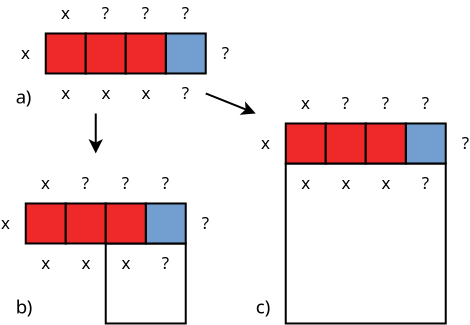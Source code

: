 <?xml version="1.0" encoding="UTF-8"?>
<dia:diagram xmlns:dia="http://www.lysator.liu.se/~alla/dia/">
  <dia:layer name="Background" visible="true" active="true">
    <dia:object type="Standard - Text" version="1" id="O0">
      <dia:attribute name="obj_pos">
        <dia:point val="25,-1"/>
      </dia:attribute>
      <dia:attribute name="obj_bb">
        <dia:rectangle val="25,-1.875;25.828,-0.745"/>
      </dia:attribute>
      <dia:attribute name="text">
        <dia:composite type="text">
          <dia:attribute name="string">
            <dia:string>#a)#</dia:string>
          </dia:attribute>
          <dia:attribute name="font">
            <dia:font family="CM Roman" style="0" name="Courier"/>
          </dia:attribute>
          <dia:attribute name="height">
            <dia:real val="1.164"/>
          </dia:attribute>
          <dia:attribute name="pos">
            <dia:point val="25,-1"/>
          </dia:attribute>
          <dia:attribute name="color">
            <dia:color val="#000000"/>
          </dia:attribute>
          <dia:attribute name="alignment">
            <dia:enum val="0"/>
          </dia:attribute>
        </dia:composite>
      </dia:attribute>
      <dia:attribute name="valign">
        <dia:enum val="3"/>
      </dia:attribute>
    </dia:object>
    <dia:object type="Standard - Text" version="1" id="O1">
      <dia:attribute name="obj_pos">
        <dia:point val="37,9.5"/>
      </dia:attribute>
      <dia:attribute name="obj_bb">
        <dia:rectangle val="37,8.625;37.775,9.755"/>
      </dia:attribute>
      <dia:attribute name="text">
        <dia:composite type="text">
          <dia:attribute name="string">
            <dia:string>#c)#</dia:string>
          </dia:attribute>
          <dia:attribute name="font">
            <dia:font family="CM Roman" style="0" name="Courier"/>
          </dia:attribute>
          <dia:attribute name="height">
            <dia:real val="1.164"/>
          </dia:attribute>
          <dia:attribute name="pos">
            <dia:point val="37,9.5"/>
          </dia:attribute>
          <dia:attribute name="color">
            <dia:color val="#000000"/>
          </dia:attribute>
          <dia:attribute name="alignment">
            <dia:enum val="0"/>
          </dia:attribute>
        </dia:composite>
      </dia:attribute>
      <dia:attribute name="valign">
        <dia:enum val="3"/>
      </dia:attribute>
    </dia:object>
    <dia:object type="Standard - Text" version="1" id="O2">
      <dia:attribute name="obj_pos">
        <dia:point val="25,9.5"/>
      </dia:attribute>
      <dia:attribute name="obj_bb">
        <dia:rectangle val="25,8.625;25.88,9.755"/>
      </dia:attribute>
      <dia:attribute name="text">
        <dia:composite type="text">
          <dia:attribute name="string">
            <dia:string>#b)#</dia:string>
          </dia:attribute>
          <dia:attribute name="font">
            <dia:font family="CM Roman" style="0" name="Courier"/>
          </dia:attribute>
          <dia:attribute name="height">
            <dia:real val="1.164"/>
          </dia:attribute>
          <dia:attribute name="pos">
            <dia:point val="25,9.5"/>
          </dia:attribute>
          <dia:attribute name="color">
            <dia:color val="#000000"/>
          </dia:attribute>
          <dia:attribute name="alignment">
            <dia:enum val="0"/>
          </dia:attribute>
        </dia:composite>
      </dia:attribute>
      <dia:attribute name="valign">
        <dia:enum val="3"/>
      </dia:attribute>
    </dia:object>
    <dia:object type="Standard - Line" version="0" id="O3">
      <dia:attribute name="obj_pos">
        <dia:point val="29,-0.5"/>
      </dia:attribute>
      <dia:attribute name="obj_bb">
        <dia:rectangle val="28.638,-0.55;29.362,1.612"/>
      </dia:attribute>
      <dia:attribute name="conn_endpoints">
        <dia:point val="29,-0.5"/>
        <dia:point val="29,1.5"/>
      </dia:attribute>
      <dia:attribute name="numcp">
        <dia:int val="1"/>
      </dia:attribute>
      <dia:attribute name="end_arrow">
        <dia:enum val="22"/>
      </dia:attribute>
      <dia:attribute name="end_arrow_length">
        <dia:real val="0.5"/>
      </dia:attribute>
      <dia:attribute name="end_arrow_width">
        <dia:real val="0.5"/>
      </dia:attribute>
    </dia:object>
    <dia:object type="Standard - Line" version="0" id="O4">
      <dia:attribute name="obj_pos">
        <dia:point val="34.5,-1.5"/>
      </dia:attribute>
      <dia:attribute name="obj_bb">
        <dia:rectangle val="34.435,-1.565;37.104,-0.383"/>
      </dia:attribute>
      <dia:attribute name="conn_endpoints">
        <dia:point val="34.5,-1.5"/>
        <dia:point val="37,-0.5"/>
      </dia:attribute>
      <dia:attribute name="numcp">
        <dia:int val="1"/>
      </dia:attribute>
      <dia:attribute name="end_arrow">
        <dia:enum val="22"/>
      </dia:attribute>
      <dia:attribute name="end_arrow_length">
        <dia:real val="0.5"/>
      </dia:attribute>
      <dia:attribute name="end_arrow_width">
        <dia:real val="0.5"/>
      </dia:attribute>
    </dia:object>
    <dia:object type="Standard - Box" version="0" id="O5">
      <dia:attribute name="obj_pos">
        <dia:point val="26.5,-4.5"/>
      </dia:attribute>
      <dia:attribute name="obj_bb">
        <dia:rectangle val="26.45,-4.55;28.55,-2.45"/>
      </dia:attribute>
      <dia:attribute name="elem_corner">
        <dia:point val="26.5,-4.5"/>
      </dia:attribute>
      <dia:attribute name="elem_width">
        <dia:real val="2"/>
      </dia:attribute>
      <dia:attribute name="elem_height">
        <dia:real val="2"/>
      </dia:attribute>
      <dia:attribute name="border_width">
        <dia:real val="0.1"/>
      </dia:attribute>
      <dia:attribute name="inner_color">
        <dia:color val="#ef2929"/>
      </dia:attribute>
      <dia:attribute name="show_background">
        <dia:boolean val="true"/>
      </dia:attribute>
    </dia:object>
    <dia:object type="Standard - Text" version="1" id="O6">
      <dia:attribute name="obj_pos">
        <dia:point val="27.263,-5.219"/>
      </dia:attribute>
      <dia:attribute name="obj_bb">
        <dia:rectangle val="27.263,-6.014;27.711,-4.986"/>
      </dia:attribute>
      <dia:attribute name="text">
        <dia:composite type="text">
          <dia:attribute name="string">
            <dia:string>#x#</dia:string>
          </dia:attribute>
          <dia:attribute name="font">
            <dia:font family="CM Roman" style="0" name="Courier"/>
          </dia:attribute>
          <dia:attribute name="height">
            <dia:real val="1.058"/>
          </dia:attribute>
          <dia:attribute name="pos">
            <dia:point val="27.263,-5.219"/>
          </dia:attribute>
          <dia:attribute name="color">
            <dia:color val="#000000"/>
          </dia:attribute>
          <dia:attribute name="alignment">
            <dia:enum val="0"/>
          </dia:attribute>
        </dia:composite>
      </dia:attribute>
      <dia:attribute name="valign">
        <dia:enum val="3"/>
      </dia:attribute>
    </dia:object>
    <dia:object type="Standard - Text" version="1" id="O7">
      <dia:attribute name="obj_pos">
        <dia:point val="25.263,-3.219"/>
      </dia:attribute>
      <dia:attribute name="obj_bb">
        <dia:rectangle val="25.263,-4.014;25.711,-2.986"/>
      </dia:attribute>
      <dia:attribute name="text">
        <dia:composite type="text">
          <dia:attribute name="string">
            <dia:string>#x#</dia:string>
          </dia:attribute>
          <dia:attribute name="font">
            <dia:font family="CM Roman" style="0" name="Courier"/>
          </dia:attribute>
          <dia:attribute name="height">
            <dia:real val="1.058"/>
          </dia:attribute>
          <dia:attribute name="pos">
            <dia:point val="25.263,-3.219"/>
          </dia:attribute>
          <dia:attribute name="color">
            <dia:color val="#000000"/>
          </dia:attribute>
          <dia:attribute name="alignment">
            <dia:enum val="0"/>
          </dia:attribute>
        </dia:composite>
      </dia:attribute>
      <dia:attribute name="valign">
        <dia:enum val="3"/>
      </dia:attribute>
    </dia:object>
    <dia:object type="Standard - Text" version="1" id="O8">
      <dia:attribute name="obj_pos">
        <dia:point val="29.3,-5.219"/>
      </dia:attribute>
      <dia:attribute name="obj_bb">
        <dia:rectangle val="29.3,-6.014;29.7,-4.986"/>
      </dia:attribute>
      <dia:attribute name="text">
        <dia:composite type="text">
          <dia:attribute name="string">
            <dia:string>#?#</dia:string>
          </dia:attribute>
          <dia:attribute name="font">
            <dia:font family="CM Roman" style="0" name="Courier"/>
          </dia:attribute>
          <dia:attribute name="height">
            <dia:real val="1.058"/>
          </dia:attribute>
          <dia:attribute name="pos">
            <dia:point val="29.3,-5.219"/>
          </dia:attribute>
          <dia:attribute name="color">
            <dia:color val="#000000"/>
          </dia:attribute>
          <dia:attribute name="alignment">
            <dia:enum val="0"/>
          </dia:attribute>
        </dia:composite>
      </dia:attribute>
      <dia:attribute name="valign">
        <dia:enum val="3"/>
      </dia:attribute>
    </dia:object>
    <dia:object type="Standard - Text" version="1" id="O9">
      <dia:attribute name="obj_pos">
        <dia:point val="27.276,-1.219"/>
      </dia:attribute>
      <dia:attribute name="obj_bb">
        <dia:rectangle val="27.276,-2.014;27.724,-0.986"/>
      </dia:attribute>
      <dia:attribute name="text">
        <dia:composite type="text">
          <dia:attribute name="string">
            <dia:string>#x#</dia:string>
          </dia:attribute>
          <dia:attribute name="font">
            <dia:font family="CM Roman" style="0" name="Courier"/>
          </dia:attribute>
          <dia:attribute name="height">
            <dia:real val="1.058"/>
          </dia:attribute>
          <dia:attribute name="pos">
            <dia:point val="27.276,-1.219"/>
          </dia:attribute>
          <dia:attribute name="color">
            <dia:color val="#000000"/>
          </dia:attribute>
          <dia:attribute name="alignment">
            <dia:enum val="0"/>
          </dia:attribute>
        </dia:composite>
      </dia:attribute>
      <dia:attribute name="valign">
        <dia:enum val="3"/>
      </dia:attribute>
    </dia:object>
    <dia:object type="Standard - Text" version="1" id="O10">
      <dia:attribute name="obj_pos">
        <dia:point val="31.3,-5.219"/>
      </dia:attribute>
      <dia:attribute name="obj_bb">
        <dia:rectangle val="31.3,-6.014;31.7,-4.986"/>
      </dia:attribute>
      <dia:attribute name="text">
        <dia:composite type="text">
          <dia:attribute name="string">
            <dia:string>#?#</dia:string>
          </dia:attribute>
          <dia:attribute name="font">
            <dia:font family="CM Roman" style="0" name="Courier"/>
          </dia:attribute>
          <dia:attribute name="height">
            <dia:real val="1.058"/>
          </dia:attribute>
          <dia:attribute name="pos">
            <dia:point val="31.3,-5.219"/>
          </dia:attribute>
          <dia:attribute name="color">
            <dia:color val="#000000"/>
          </dia:attribute>
          <dia:attribute name="alignment">
            <dia:enum val="0"/>
          </dia:attribute>
        </dia:composite>
      </dia:attribute>
      <dia:attribute name="valign">
        <dia:enum val="3"/>
      </dia:attribute>
    </dia:object>
    <dia:object type="Standard - Text" version="1" id="O11">
      <dia:attribute name="obj_pos">
        <dia:point val="33.3,-1.219"/>
      </dia:attribute>
      <dia:attribute name="obj_bb">
        <dia:rectangle val="33.3,-2.014;33.7,-0.986"/>
      </dia:attribute>
      <dia:attribute name="text">
        <dia:composite type="text">
          <dia:attribute name="string">
            <dia:string>#?#</dia:string>
          </dia:attribute>
          <dia:attribute name="font">
            <dia:font family="CM Roman" style="0" name="Courier"/>
          </dia:attribute>
          <dia:attribute name="height">
            <dia:real val="1.058"/>
          </dia:attribute>
          <dia:attribute name="pos">
            <dia:point val="33.3,-1.219"/>
          </dia:attribute>
          <dia:attribute name="color">
            <dia:color val="#000000"/>
          </dia:attribute>
          <dia:attribute name="alignment">
            <dia:enum val="0"/>
          </dia:attribute>
        </dia:composite>
      </dia:attribute>
      <dia:attribute name="valign">
        <dia:enum val="3"/>
      </dia:attribute>
    </dia:object>
    <dia:object type="Standard - Box" version="0" id="O12">
      <dia:attribute name="obj_pos">
        <dia:point val="32.5,-4.5"/>
      </dia:attribute>
      <dia:attribute name="obj_bb">
        <dia:rectangle val="32.45,-4.55;34.55,-2.45"/>
      </dia:attribute>
      <dia:attribute name="elem_corner">
        <dia:point val="32.5,-4.5"/>
      </dia:attribute>
      <dia:attribute name="elem_width">
        <dia:real val="2"/>
      </dia:attribute>
      <dia:attribute name="elem_height">
        <dia:real val="2"/>
      </dia:attribute>
      <dia:attribute name="border_width">
        <dia:real val="0.1"/>
      </dia:attribute>
      <dia:attribute name="inner_color">
        <dia:color val="#729fcf"/>
      </dia:attribute>
      <dia:attribute name="show_background">
        <dia:boolean val="true"/>
      </dia:attribute>
    </dia:object>
    <dia:object type="Standard - Text" version="1" id="O13">
      <dia:attribute name="obj_pos">
        <dia:point val="33.3,-5.219"/>
      </dia:attribute>
      <dia:attribute name="obj_bb">
        <dia:rectangle val="33.3,-6.014;33.7,-4.986"/>
      </dia:attribute>
      <dia:attribute name="text">
        <dia:composite type="text">
          <dia:attribute name="string">
            <dia:string>#?#</dia:string>
          </dia:attribute>
          <dia:attribute name="font">
            <dia:font family="CM Roman" style="0" name="Courier"/>
          </dia:attribute>
          <dia:attribute name="height">
            <dia:real val="1.058"/>
          </dia:attribute>
          <dia:attribute name="pos">
            <dia:point val="33.3,-5.219"/>
          </dia:attribute>
          <dia:attribute name="color">
            <dia:color val="#000000"/>
          </dia:attribute>
          <dia:attribute name="alignment">
            <dia:enum val="0"/>
          </dia:attribute>
        </dia:composite>
      </dia:attribute>
      <dia:attribute name="valign">
        <dia:enum val="3"/>
      </dia:attribute>
    </dia:object>
    <dia:object type="Standard - Text" version="1" id="O14">
      <dia:attribute name="obj_pos">
        <dia:point val="35.3,-3.219"/>
      </dia:attribute>
      <dia:attribute name="obj_bb">
        <dia:rectangle val="35.3,-4.014;35.7,-2.986"/>
      </dia:attribute>
      <dia:attribute name="text">
        <dia:composite type="text">
          <dia:attribute name="string">
            <dia:string>#?#</dia:string>
          </dia:attribute>
          <dia:attribute name="font">
            <dia:font family="CM Roman" style="0" name="Courier"/>
          </dia:attribute>
          <dia:attribute name="height">
            <dia:real val="1.058"/>
          </dia:attribute>
          <dia:attribute name="pos">
            <dia:point val="35.3,-3.219"/>
          </dia:attribute>
          <dia:attribute name="color">
            <dia:color val="#000000"/>
          </dia:attribute>
          <dia:attribute name="alignment">
            <dia:enum val="0"/>
          </dia:attribute>
        </dia:composite>
      </dia:attribute>
      <dia:attribute name="valign">
        <dia:enum val="3"/>
      </dia:attribute>
    </dia:object>
    <dia:object type="Standard - Box" version="0" id="O15">
      <dia:attribute name="obj_pos">
        <dia:point val="28.5,-4.5"/>
      </dia:attribute>
      <dia:attribute name="obj_bb">
        <dia:rectangle val="28.45,-4.55;30.55,-2.45"/>
      </dia:attribute>
      <dia:attribute name="elem_corner">
        <dia:point val="28.5,-4.5"/>
      </dia:attribute>
      <dia:attribute name="elem_width">
        <dia:real val="2"/>
      </dia:attribute>
      <dia:attribute name="elem_height">
        <dia:real val="2"/>
      </dia:attribute>
      <dia:attribute name="border_width">
        <dia:real val="0.1"/>
      </dia:attribute>
      <dia:attribute name="inner_color">
        <dia:color val="#ef2929"/>
      </dia:attribute>
      <dia:attribute name="show_background">
        <dia:boolean val="true"/>
      </dia:attribute>
    </dia:object>
    <dia:object type="Standard - Box" version="0" id="O16">
      <dia:attribute name="obj_pos">
        <dia:point val="30.5,-4.5"/>
      </dia:attribute>
      <dia:attribute name="obj_bb">
        <dia:rectangle val="30.45,-4.55;32.55,-2.45"/>
      </dia:attribute>
      <dia:attribute name="elem_corner">
        <dia:point val="30.5,-4.5"/>
      </dia:attribute>
      <dia:attribute name="elem_width">
        <dia:real val="2"/>
      </dia:attribute>
      <dia:attribute name="elem_height">
        <dia:real val="2"/>
      </dia:attribute>
      <dia:attribute name="border_width">
        <dia:real val="0.1"/>
      </dia:attribute>
      <dia:attribute name="inner_color">
        <dia:color val="#ef2929"/>
      </dia:attribute>
      <dia:attribute name="show_background">
        <dia:boolean val="true"/>
      </dia:attribute>
    </dia:object>
    <dia:object type="Standard - Text" version="1" id="O17">
      <dia:attribute name="obj_pos">
        <dia:point val="29.289,-1.219"/>
      </dia:attribute>
      <dia:attribute name="obj_bb">
        <dia:rectangle val="29.289,-2.014;29.737,-0.986"/>
      </dia:attribute>
      <dia:attribute name="text">
        <dia:composite type="text">
          <dia:attribute name="string">
            <dia:string>#x#</dia:string>
          </dia:attribute>
          <dia:attribute name="font">
            <dia:font family="CM Roman" style="0" name="Courier"/>
          </dia:attribute>
          <dia:attribute name="height">
            <dia:real val="1.058"/>
          </dia:attribute>
          <dia:attribute name="pos">
            <dia:point val="29.289,-1.219"/>
          </dia:attribute>
          <dia:attribute name="color">
            <dia:color val="#000000"/>
          </dia:attribute>
          <dia:attribute name="alignment">
            <dia:enum val="0"/>
          </dia:attribute>
        </dia:composite>
      </dia:attribute>
      <dia:attribute name="valign">
        <dia:enum val="3"/>
      </dia:attribute>
    </dia:object>
    <dia:object type="Standard - Text" version="1" id="O18">
      <dia:attribute name="obj_pos">
        <dia:point val="31.289,-1.219"/>
      </dia:attribute>
      <dia:attribute name="obj_bb">
        <dia:rectangle val="31.289,-2.014;31.737,-0.986"/>
      </dia:attribute>
      <dia:attribute name="text">
        <dia:composite type="text">
          <dia:attribute name="string">
            <dia:string>#x#</dia:string>
          </dia:attribute>
          <dia:attribute name="font">
            <dia:font family="CM Roman" style="0" name="Courier"/>
          </dia:attribute>
          <dia:attribute name="height">
            <dia:real val="1.058"/>
          </dia:attribute>
          <dia:attribute name="pos">
            <dia:point val="31.289,-1.219"/>
          </dia:attribute>
          <dia:attribute name="color">
            <dia:color val="#000000"/>
          </dia:attribute>
          <dia:attribute name="alignment">
            <dia:enum val="0"/>
          </dia:attribute>
        </dia:composite>
      </dia:attribute>
      <dia:attribute name="valign">
        <dia:enum val="3"/>
      </dia:attribute>
    </dia:object>
    <dia:object type="Standard - Box" version="0" id="O19">
      <dia:attribute name="obj_pos">
        <dia:point val="29.5,6"/>
      </dia:attribute>
      <dia:attribute name="obj_bb">
        <dia:rectangle val="29.45,5.95;33.55,10.05"/>
      </dia:attribute>
      <dia:attribute name="elem_corner">
        <dia:point val="29.5,6"/>
      </dia:attribute>
      <dia:attribute name="elem_width">
        <dia:real val="4"/>
      </dia:attribute>
      <dia:attribute name="elem_height">
        <dia:real val="4"/>
      </dia:attribute>
      <dia:attribute name="border_width">
        <dia:real val="0.1"/>
      </dia:attribute>
      <dia:attribute name="show_background">
        <dia:boolean val="true"/>
      </dia:attribute>
      <dia:attribute name="aspect">
        <dia:enum val="2"/>
      </dia:attribute>
    </dia:object>
    <dia:object type="Standard - Box" version="0" id="O20">
      <dia:attribute name="obj_pos">
        <dia:point val="25.5,4"/>
      </dia:attribute>
      <dia:attribute name="obj_bb">
        <dia:rectangle val="25.45,3.95;27.55,6.05"/>
      </dia:attribute>
      <dia:attribute name="elem_corner">
        <dia:point val="25.5,4"/>
      </dia:attribute>
      <dia:attribute name="elem_width">
        <dia:real val="2"/>
      </dia:attribute>
      <dia:attribute name="elem_height">
        <dia:real val="2"/>
      </dia:attribute>
      <dia:attribute name="border_width">
        <dia:real val="0.1"/>
      </dia:attribute>
      <dia:attribute name="inner_color">
        <dia:color val="#ef2929"/>
      </dia:attribute>
      <dia:attribute name="show_background">
        <dia:boolean val="true"/>
      </dia:attribute>
    </dia:object>
    <dia:object type="Standard - Text" version="1" id="O21">
      <dia:attribute name="obj_pos">
        <dia:point val="26.263,3.281"/>
      </dia:attribute>
      <dia:attribute name="obj_bb">
        <dia:rectangle val="26.263,2.486;26.711,3.514"/>
      </dia:attribute>
      <dia:attribute name="text">
        <dia:composite type="text">
          <dia:attribute name="string">
            <dia:string>#x#</dia:string>
          </dia:attribute>
          <dia:attribute name="font">
            <dia:font family="CM Roman" style="0" name="Courier"/>
          </dia:attribute>
          <dia:attribute name="height">
            <dia:real val="1.058"/>
          </dia:attribute>
          <dia:attribute name="pos">
            <dia:point val="26.263,3.281"/>
          </dia:attribute>
          <dia:attribute name="color">
            <dia:color val="#000000"/>
          </dia:attribute>
          <dia:attribute name="alignment">
            <dia:enum val="0"/>
          </dia:attribute>
        </dia:composite>
      </dia:attribute>
      <dia:attribute name="valign">
        <dia:enum val="3"/>
      </dia:attribute>
    </dia:object>
    <dia:object type="Standard - Text" version="1" id="O22">
      <dia:attribute name="obj_pos">
        <dia:point val="24.263,5.281"/>
      </dia:attribute>
      <dia:attribute name="obj_bb">
        <dia:rectangle val="24.263,4.486;24.711,5.514"/>
      </dia:attribute>
      <dia:attribute name="text">
        <dia:composite type="text">
          <dia:attribute name="string">
            <dia:string>#x#</dia:string>
          </dia:attribute>
          <dia:attribute name="font">
            <dia:font family="CM Roman" style="0" name="Courier"/>
          </dia:attribute>
          <dia:attribute name="height">
            <dia:real val="1.058"/>
          </dia:attribute>
          <dia:attribute name="pos">
            <dia:point val="24.263,5.281"/>
          </dia:attribute>
          <dia:attribute name="color">
            <dia:color val="#000000"/>
          </dia:attribute>
          <dia:attribute name="alignment">
            <dia:enum val="0"/>
          </dia:attribute>
        </dia:composite>
      </dia:attribute>
      <dia:attribute name="valign">
        <dia:enum val="3"/>
      </dia:attribute>
    </dia:object>
    <dia:object type="Standard - Text" version="1" id="O23">
      <dia:attribute name="obj_pos">
        <dia:point val="28.3,3.281"/>
      </dia:attribute>
      <dia:attribute name="obj_bb">
        <dia:rectangle val="28.3,2.486;28.7,3.514"/>
      </dia:attribute>
      <dia:attribute name="text">
        <dia:composite type="text">
          <dia:attribute name="string">
            <dia:string>#?#</dia:string>
          </dia:attribute>
          <dia:attribute name="font">
            <dia:font family="CM Roman" style="0" name="Courier"/>
          </dia:attribute>
          <dia:attribute name="height">
            <dia:real val="1.058"/>
          </dia:attribute>
          <dia:attribute name="pos">
            <dia:point val="28.3,3.281"/>
          </dia:attribute>
          <dia:attribute name="color">
            <dia:color val="#000000"/>
          </dia:attribute>
          <dia:attribute name="alignment">
            <dia:enum val="0"/>
          </dia:attribute>
        </dia:composite>
      </dia:attribute>
      <dia:attribute name="valign">
        <dia:enum val="3"/>
      </dia:attribute>
    </dia:object>
    <dia:object type="Standard - Text" version="1" id="O24">
      <dia:attribute name="obj_pos">
        <dia:point val="26.276,7.281"/>
      </dia:attribute>
      <dia:attribute name="obj_bb">
        <dia:rectangle val="26.276,6.486;26.724,7.514"/>
      </dia:attribute>
      <dia:attribute name="text">
        <dia:composite type="text">
          <dia:attribute name="string">
            <dia:string>#x#</dia:string>
          </dia:attribute>
          <dia:attribute name="font">
            <dia:font family="CM Roman" style="0" name="Courier"/>
          </dia:attribute>
          <dia:attribute name="height">
            <dia:real val="1.058"/>
          </dia:attribute>
          <dia:attribute name="pos">
            <dia:point val="26.276,7.281"/>
          </dia:attribute>
          <dia:attribute name="color">
            <dia:color val="#000000"/>
          </dia:attribute>
          <dia:attribute name="alignment">
            <dia:enum val="0"/>
          </dia:attribute>
        </dia:composite>
      </dia:attribute>
      <dia:attribute name="valign">
        <dia:enum val="3"/>
      </dia:attribute>
    </dia:object>
    <dia:object type="Standard - Text" version="1" id="O25">
      <dia:attribute name="obj_pos">
        <dia:point val="30.3,3.281"/>
      </dia:attribute>
      <dia:attribute name="obj_bb">
        <dia:rectangle val="30.3,2.486;30.7,3.514"/>
      </dia:attribute>
      <dia:attribute name="text">
        <dia:composite type="text">
          <dia:attribute name="string">
            <dia:string>#?#</dia:string>
          </dia:attribute>
          <dia:attribute name="font">
            <dia:font family="CM Roman" style="0" name="Courier"/>
          </dia:attribute>
          <dia:attribute name="height">
            <dia:real val="1.058"/>
          </dia:attribute>
          <dia:attribute name="pos">
            <dia:point val="30.3,3.281"/>
          </dia:attribute>
          <dia:attribute name="color">
            <dia:color val="#000000"/>
          </dia:attribute>
          <dia:attribute name="alignment">
            <dia:enum val="0"/>
          </dia:attribute>
        </dia:composite>
      </dia:attribute>
      <dia:attribute name="valign">
        <dia:enum val="3"/>
      </dia:attribute>
    </dia:object>
    <dia:object type="Standard - Text" version="1" id="O26">
      <dia:attribute name="obj_pos">
        <dia:point val="32.3,7.281"/>
      </dia:attribute>
      <dia:attribute name="obj_bb">
        <dia:rectangle val="32.3,6.486;32.7,7.514"/>
      </dia:attribute>
      <dia:attribute name="text">
        <dia:composite type="text">
          <dia:attribute name="string">
            <dia:string>#?#</dia:string>
          </dia:attribute>
          <dia:attribute name="font">
            <dia:font family="CM Roman" style="0" name="Courier"/>
          </dia:attribute>
          <dia:attribute name="height">
            <dia:real val="1.058"/>
          </dia:attribute>
          <dia:attribute name="pos">
            <dia:point val="32.3,7.281"/>
          </dia:attribute>
          <dia:attribute name="color">
            <dia:color val="#000000"/>
          </dia:attribute>
          <dia:attribute name="alignment">
            <dia:enum val="0"/>
          </dia:attribute>
        </dia:composite>
      </dia:attribute>
      <dia:attribute name="valign">
        <dia:enum val="3"/>
      </dia:attribute>
    </dia:object>
    <dia:object type="Standard - Box" version="0" id="O27">
      <dia:attribute name="obj_pos">
        <dia:point val="31.5,4"/>
      </dia:attribute>
      <dia:attribute name="obj_bb">
        <dia:rectangle val="31.45,3.95;33.55,6.05"/>
      </dia:attribute>
      <dia:attribute name="elem_corner">
        <dia:point val="31.5,4"/>
      </dia:attribute>
      <dia:attribute name="elem_width">
        <dia:real val="2"/>
      </dia:attribute>
      <dia:attribute name="elem_height">
        <dia:real val="2"/>
      </dia:attribute>
      <dia:attribute name="border_width">
        <dia:real val="0.1"/>
      </dia:attribute>
      <dia:attribute name="inner_color">
        <dia:color val="#729fcf"/>
      </dia:attribute>
      <dia:attribute name="show_background">
        <dia:boolean val="true"/>
      </dia:attribute>
    </dia:object>
    <dia:object type="Standard - Text" version="1" id="O28">
      <dia:attribute name="obj_pos">
        <dia:point val="32.3,3.281"/>
      </dia:attribute>
      <dia:attribute name="obj_bb">
        <dia:rectangle val="32.3,2.486;32.7,3.514"/>
      </dia:attribute>
      <dia:attribute name="text">
        <dia:composite type="text">
          <dia:attribute name="string">
            <dia:string>#?#</dia:string>
          </dia:attribute>
          <dia:attribute name="font">
            <dia:font family="CM Roman" style="0" name="Courier"/>
          </dia:attribute>
          <dia:attribute name="height">
            <dia:real val="1.058"/>
          </dia:attribute>
          <dia:attribute name="pos">
            <dia:point val="32.3,3.281"/>
          </dia:attribute>
          <dia:attribute name="color">
            <dia:color val="#000000"/>
          </dia:attribute>
          <dia:attribute name="alignment">
            <dia:enum val="0"/>
          </dia:attribute>
        </dia:composite>
      </dia:attribute>
      <dia:attribute name="valign">
        <dia:enum val="3"/>
      </dia:attribute>
    </dia:object>
    <dia:object type="Standard - Text" version="1" id="O29">
      <dia:attribute name="obj_pos">
        <dia:point val="34.3,5.281"/>
      </dia:attribute>
      <dia:attribute name="obj_bb">
        <dia:rectangle val="34.3,4.486;34.7,5.514"/>
      </dia:attribute>
      <dia:attribute name="text">
        <dia:composite type="text">
          <dia:attribute name="string">
            <dia:string>#?#</dia:string>
          </dia:attribute>
          <dia:attribute name="font">
            <dia:font family="CM Roman" style="0" name="Courier"/>
          </dia:attribute>
          <dia:attribute name="height">
            <dia:real val="1.058"/>
          </dia:attribute>
          <dia:attribute name="pos">
            <dia:point val="34.3,5.281"/>
          </dia:attribute>
          <dia:attribute name="color">
            <dia:color val="#000000"/>
          </dia:attribute>
          <dia:attribute name="alignment">
            <dia:enum val="0"/>
          </dia:attribute>
        </dia:composite>
      </dia:attribute>
      <dia:attribute name="valign">
        <dia:enum val="3"/>
      </dia:attribute>
    </dia:object>
    <dia:object type="Standard - Box" version="0" id="O30">
      <dia:attribute name="obj_pos">
        <dia:point val="27.5,4"/>
      </dia:attribute>
      <dia:attribute name="obj_bb">
        <dia:rectangle val="27.45,3.95;29.55,6.05"/>
      </dia:attribute>
      <dia:attribute name="elem_corner">
        <dia:point val="27.5,4"/>
      </dia:attribute>
      <dia:attribute name="elem_width">
        <dia:real val="2"/>
      </dia:attribute>
      <dia:attribute name="elem_height">
        <dia:real val="2"/>
      </dia:attribute>
      <dia:attribute name="border_width">
        <dia:real val="0.1"/>
      </dia:attribute>
      <dia:attribute name="inner_color">
        <dia:color val="#ef2929"/>
      </dia:attribute>
      <dia:attribute name="show_background">
        <dia:boolean val="true"/>
      </dia:attribute>
    </dia:object>
    <dia:object type="Standard - Box" version="0" id="O31">
      <dia:attribute name="obj_pos">
        <dia:point val="29.5,4"/>
      </dia:attribute>
      <dia:attribute name="obj_bb">
        <dia:rectangle val="29.45,3.95;31.55,6.05"/>
      </dia:attribute>
      <dia:attribute name="elem_corner">
        <dia:point val="29.5,4"/>
      </dia:attribute>
      <dia:attribute name="elem_width">
        <dia:real val="2"/>
      </dia:attribute>
      <dia:attribute name="elem_height">
        <dia:real val="2"/>
      </dia:attribute>
      <dia:attribute name="border_width">
        <dia:real val="0.1"/>
      </dia:attribute>
      <dia:attribute name="inner_color">
        <dia:color val="#ef2929"/>
      </dia:attribute>
      <dia:attribute name="show_background">
        <dia:boolean val="true"/>
      </dia:attribute>
    </dia:object>
    <dia:object type="Standard - Text" version="1" id="O32">
      <dia:attribute name="obj_pos">
        <dia:point val="28.289,7.281"/>
      </dia:attribute>
      <dia:attribute name="obj_bb">
        <dia:rectangle val="28.289,6.486;28.737,7.514"/>
      </dia:attribute>
      <dia:attribute name="text">
        <dia:composite type="text">
          <dia:attribute name="string">
            <dia:string>#x#</dia:string>
          </dia:attribute>
          <dia:attribute name="font">
            <dia:font family="CM Roman" style="0" name="Courier"/>
          </dia:attribute>
          <dia:attribute name="height">
            <dia:real val="1.058"/>
          </dia:attribute>
          <dia:attribute name="pos">
            <dia:point val="28.289,7.281"/>
          </dia:attribute>
          <dia:attribute name="color">
            <dia:color val="#000000"/>
          </dia:attribute>
          <dia:attribute name="alignment">
            <dia:enum val="0"/>
          </dia:attribute>
        </dia:composite>
      </dia:attribute>
      <dia:attribute name="valign">
        <dia:enum val="3"/>
      </dia:attribute>
    </dia:object>
    <dia:object type="Standard - Text" version="1" id="O33">
      <dia:attribute name="obj_pos">
        <dia:point val="30.289,7.281"/>
      </dia:attribute>
      <dia:attribute name="obj_bb">
        <dia:rectangle val="30.289,6.486;30.737,7.514"/>
      </dia:attribute>
      <dia:attribute name="text">
        <dia:composite type="text">
          <dia:attribute name="string">
            <dia:string>#x#</dia:string>
          </dia:attribute>
          <dia:attribute name="font">
            <dia:font family="CM Roman" style="0" name="Courier"/>
          </dia:attribute>
          <dia:attribute name="height">
            <dia:real val="1.058"/>
          </dia:attribute>
          <dia:attribute name="pos">
            <dia:point val="30.289,7.281"/>
          </dia:attribute>
          <dia:attribute name="color">
            <dia:color val="#000000"/>
          </dia:attribute>
          <dia:attribute name="alignment">
            <dia:enum val="0"/>
          </dia:attribute>
        </dia:composite>
      </dia:attribute>
      <dia:attribute name="valign">
        <dia:enum val="3"/>
      </dia:attribute>
    </dia:object>
    <dia:object type="Standard - Box" version="0" id="O34">
      <dia:attribute name="obj_pos">
        <dia:point val="38.5,2"/>
      </dia:attribute>
      <dia:attribute name="obj_bb">
        <dia:rectangle val="38.45,1.95;46.55,10.05"/>
      </dia:attribute>
      <dia:attribute name="elem_corner">
        <dia:point val="38.5,2"/>
      </dia:attribute>
      <dia:attribute name="elem_width">
        <dia:real val="8"/>
      </dia:attribute>
      <dia:attribute name="elem_height">
        <dia:real val="8"/>
      </dia:attribute>
      <dia:attribute name="border_width">
        <dia:real val="0.1"/>
      </dia:attribute>
      <dia:attribute name="show_background">
        <dia:boolean val="true"/>
      </dia:attribute>
      <dia:attribute name="aspect">
        <dia:enum val="2"/>
      </dia:attribute>
    </dia:object>
    <dia:object type="Standard - Box" version="0" id="O35">
      <dia:attribute name="obj_pos">
        <dia:point val="38.5,0"/>
      </dia:attribute>
      <dia:attribute name="obj_bb">
        <dia:rectangle val="38.45,-0.05;40.55,2.05"/>
      </dia:attribute>
      <dia:attribute name="elem_corner">
        <dia:point val="38.5,0"/>
      </dia:attribute>
      <dia:attribute name="elem_width">
        <dia:real val="2"/>
      </dia:attribute>
      <dia:attribute name="elem_height">
        <dia:real val="2"/>
      </dia:attribute>
      <dia:attribute name="border_width">
        <dia:real val="0.1"/>
      </dia:attribute>
      <dia:attribute name="inner_color">
        <dia:color val="#ef2929"/>
      </dia:attribute>
      <dia:attribute name="show_background">
        <dia:boolean val="true"/>
      </dia:attribute>
    </dia:object>
    <dia:object type="Standard - Text" version="1" id="O36">
      <dia:attribute name="obj_pos">
        <dia:point val="39.263,-0.719"/>
      </dia:attribute>
      <dia:attribute name="obj_bb">
        <dia:rectangle val="39.263,-1.514;39.711,-0.486"/>
      </dia:attribute>
      <dia:attribute name="text">
        <dia:composite type="text">
          <dia:attribute name="string">
            <dia:string>#x#</dia:string>
          </dia:attribute>
          <dia:attribute name="font">
            <dia:font family="CM Roman" style="0" name="Courier"/>
          </dia:attribute>
          <dia:attribute name="height">
            <dia:real val="1.058"/>
          </dia:attribute>
          <dia:attribute name="pos">
            <dia:point val="39.263,-0.719"/>
          </dia:attribute>
          <dia:attribute name="color">
            <dia:color val="#000000"/>
          </dia:attribute>
          <dia:attribute name="alignment">
            <dia:enum val="0"/>
          </dia:attribute>
        </dia:composite>
      </dia:attribute>
      <dia:attribute name="valign">
        <dia:enum val="3"/>
      </dia:attribute>
    </dia:object>
    <dia:object type="Standard - Text" version="1" id="O37">
      <dia:attribute name="obj_pos">
        <dia:point val="37.263,1.281"/>
      </dia:attribute>
      <dia:attribute name="obj_bb">
        <dia:rectangle val="37.263,0.486;37.711,1.514"/>
      </dia:attribute>
      <dia:attribute name="text">
        <dia:composite type="text">
          <dia:attribute name="string">
            <dia:string>#x#</dia:string>
          </dia:attribute>
          <dia:attribute name="font">
            <dia:font family="CM Roman" style="0" name="Courier"/>
          </dia:attribute>
          <dia:attribute name="height">
            <dia:real val="1.058"/>
          </dia:attribute>
          <dia:attribute name="pos">
            <dia:point val="37.263,1.281"/>
          </dia:attribute>
          <dia:attribute name="color">
            <dia:color val="#000000"/>
          </dia:attribute>
          <dia:attribute name="alignment">
            <dia:enum val="0"/>
          </dia:attribute>
        </dia:composite>
      </dia:attribute>
      <dia:attribute name="valign">
        <dia:enum val="3"/>
      </dia:attribute>
    </dia:object>
    <dia:object type="Standard - Text" version="1" id="O38">
      <dia:attribute name="obj_pos">
        <dia:point val="41.3,-0.719"/>
      </dia:attribute>
      <dia:attribute name="obj_bb">
        <dia:rectangle val="41.3,-1.514;41.7,-0.486"/>
      </dia:attribute>
      <dia:attribute name="text">
        <dia:composite type="text">
          <dia:attribute name="string">
            <dia:string>#?#</dia:string>
          </dia:attribute>
          <dia:attribute name="font">
            <dia:font family="CM Roman" style="0" name="Courier"/>
          </dia:attribute>
          <dia:attribute name="height">
            <dia:real val="1.058"/>
          </dia:attribute>
          <dia:attribute name="pos">
            <dia:point val="41.3,-0.719"/>
          </dia:attribute>
          <dia:attribute name="color">
            <dia:color val="#000000"/>
          </dia:attribute>
          <dia:attribute name="alignment">
            <dia:enum val="0"/>
          </dia:attribute>
        </dia:composite>
      </dia:attribute>
      <dia:attribute name="valign">
        <dia:enum val="3"/>
      </dia:attribute>
    </dia:object>
    <dia:object type="Standard - Text" version="1" id="O39">
      <dia:attribute name="obj_pos">
        <dia:point val="39.276,3.281"/>
      </dia:attribute>
      <dia:attribute name="obj_bb">
        <dia:rectangle val="39.276,2.486;39.724,3.514"/>
      </dia:attribute>
      <dia:attribute name="text">
        <dia:composite type="text">
          <dia:attribute name="string">
            <dia:string>#x#</dia:string>
          </dia:attribute>
          <dia:attribute name="font">
            <dia:font family="CM Roman" style="0" name="Courier"/>
          </dia:attribute>
          <dia:attribute name="height">
            <dia:real val="1.058"/>
          </dia:attribute>
          <dia:attribute name="pos">
            <dia:point val="39.276,3.281"/>
          </dia:attribute>
          <dia:attribute name="color">
            <dia:color val="#000000"/>
          </dia:attribute>
          <dia:attribute name="alignment">
            <dia:enum val="0"/>
          </dia:attribute>
        </dia:composite>
      </dia:attribute>
      <dia:attribute name="valign">
        <dia:enum val="3"/>
      </dia:attribute>
    </dia:object>
    <dia:object type="Standard - Text" version="1" id="O40">
      <dia:attribute name="obj_pos">
        <dia:point val="43.3,-0.719"/>
      </dia:attribute>
      <dia:attribute name="obj_bb">
        <dia:rectangle val="43.3,-1.514;43.7,-0.486"/>
      </dia:attribute>
      <dia:attribute name="text">
        <dia:composite type="text">
          <dia:attribute name="string">
            <dia:string>#?#</dia:string>
          </dia:attribute>
          <dia:attribute name="font">
            <dia:font family="CM Roman" style="0" name="Courier"/>
          </dia:attribute>
          <dia:attribute name="height">
            <dia:real val="1.058"/>
          </dia:attribute>
          <dia:attribute name="pos">
            <dia:point val="43.3,-0.719"/>
          </dia:attribute>
          <dia:attribute name="color">
            <dia:color val="#000000"/>
          </dia:attribute>
          <dia:attribute name="alignment">
            <dia:enum val="0"/>
          </dia:attribute>
        </dia:composite>
      </dia:attribute>
      <dia:attribute name="valign">
        <dia:enum val="3"/>
      </dia:attribute>
    </dia:object>
    <dia:object type="Standard - Text" version="1" id="O41">
      <dia:attribute name="obj_pos">
        <dia:point val="45.3,3.281"/>
      </dia:attribute>
      <dia:attribute name="obj_bb">
        <dia:rectangle val="45.3,2.486;45.7,3.514"/>
      </dia:attribute>
      <dia:attribute name="text">
        <dia:composite type="text">
          <dia:attribute name="string">
            <dia:string>#?#</dia:string>
          </dia:attribute>
          <dia:attribute name="font">
            <dia:font family="CM Roman" style="0" name="Courier"/>
          </dia:attribute>
          <dia:attribute name="height">
            <dia:real val="1.058"/>
          </dia:attribute>
          <dia:attribute name="pos">
            <dia:point val="45.3,3.281"/>
          </dia:attribute>
          <dia:attribute name="color">
            <dia:color val="#000000"/>
          </dia:attribute>
          <dia:attribute name="alignment">
            <dia:enum val="0"/>
          </dia:attribute>
        </dia:composite>
      </dia:attribute>
      <dia:attribute name="valign">
        <dia:enum val="3"/>
      </dia:attribute>
    </dia:object>
    <dia:object type="Standard - Box" version="0" id="O42">
      <dia:attribute name="obj_pos">
        <dia:point val="44.5,0"/>
      </dia:attribute>
      <dia:attribute name="obj_bb">
        <dia:rectangle val="44.45,-0.05;46.55,2.05"/>
      </dia:attribute>
      <dia:attribute name="elem_corner">
        <dia:point val="44.5,0"/>
      </dia:attribute>
      <dia:attribute name="elem_width">
        <dia:real val="2"/>
      </dia:attribute>
      <dia:attribute name="elem_height">
        <dia:real val="2"/>
      </dia:attribute>
      <dia:attribute name="border_width">
        <dia:real val="0.1"/>
      </dia:attribute>
      <dia:attribute name="inner_color">
        <dia:color val="#729fcf"/>
      </dia:attribute>
      <dia:attribute name="show_background">
        <dia:boolean val="true"/>
      </dia:attribute>
    </dia:object>
    <dia:object type="Standard - Text" version="1" id="O43">
      <dia:attribute name="obj_pos">
        <dia:point val="45.3,-0.719"/>
      </dia:attribute>
      <dia:attribute name="obj_bb">
        <dia:rectangle val="45.3,-1.514;45.7,-0.486"/>
      </dia:attribute>
      <dia:attribute name="text">
        <dia:composite type="text">
          <dia:attribute name="string">
            <dia:string>#?#</dia:string>
          </dia:attribute>
          <dia:attribute name="font">
            <dia:font family="CM Roman" style="0" name="Courier"/>
          </dia:attribute>
          <dia:attribute name="height">
            <dia:real val="1.058"/>
          </dia:attribute>
          <dia:attribute name="pos">
            <dia:point val="45.3,-0.719"/>
          </dia:attribute>
          <dia:attribute name="color">
            <dia:color val="#000000"/>
          </dia:attribute>
          <dia:attribute name="alignment">
            <dia:enum val="0"/>
          </dia:attribute>
        </dia:composite>
      </dia:attribute>
      <dia:attribute name="valign">
        <dia:enum val="3"/>
      </dia:attribute>
    </dia:object>
    <dia:object type="Standard - Text" version="1" id="O44">
      <dia:attribute name="obj_pos">
        <dia:point val="47.3,1.281"/>
      </dia:attribute>
      <dia:attribute name="obj_bb">
        <dia:rectangle val="47.3,0.486;47.7,1.514"/>
      </dia:attribute>
      <dia:attribute name="text">
        <dia:composite type="text">
          <dia:attribute name="string">
            <dia:string>#?#</dia:string>
          </dia:attribute>
          <dia:attribute name="font">
            <dia:font family="CM Roman" style="0" name="Courier"/>
          </dia:attribute>
          <dia:attribute name="height">
            <dia:real val="1.058"/>
          </dia:attribute>
          <dia:attribute name="pos">
            <dia:point val="47.3,1.281"/>
          </dia:attribute>
          <dia:attribute name="color">
            <dia:color val="#000000"/>
          </dia:attribute>
          <dia:attribute name="alignment">
            <dia:enum val="0"/>
          </dia:attribute>
        </dia:composite>
      </dia:attribute>
      <dia:attribute name="valign">
        <dia:enum val="3"/>
      </dia:attribute>
    </dia:object>
    <dia:object type="Standard - Box" version="0" id="O45">
      <dia:attribute name="obj_pos">
        <dia:point val="40.5,0"/>
      </dia:attribute>
      <dia:attribute name="obj_bb">
        <dia:rectangle val="40.45,-0.05;42.55,2.05"/>
      </dia:attribute>
      <dia:attribute name="elem_corner">
        <dia:point val="40.5,0"/>
      </dia:attribute>
      <dia:attribute name="elem_width">
        <dia:real val="2"/>
      </dia:attribute>
      <dia:attribute name="elem_height">
        <dia:real val="2"/>
      </dia:attribute>
      <dia:attribute name="border_width">
        <dia:real val="0.1"/>
      </dia:attribute>
      <dia:attribute name="inner_color">
        <dia:color val="#ef2929"/>
      </dia:attribute>
      <dia:attribute name="show_background">
        <dia:boolean val="true"/>
      </dia:attribute>
    </dia:object>
    <dia:object type="Standard - Box" version="0" id="O46">
      <dia:attribute name="obj_pos">
        <dia:point val="42.5,0"/>
      </dia:attribute>
      <dia:attribute name="obj_bb">
        <dia:rectangle val="42.45,-0.05;44.55,2.05"/>
      </dia:attribute>
      <dia:attribute name="elem_corner">
        <dia:point val="42.5,0"/>
      </dia:attribute>
      <dia:attribute name="elem_width">
        <dia:real val="2"/>
      </dia:attribute>
      <dia:attribute name="elem_height">
        <dia:real val="2"/>
      </dia:attribute>
      <dia:attribute name="border_width">
        <dia:real val="0.1"/>
      </dia:attribute>
      <dia:attribute name="inner_color">
        <dia:color val="#ef2929"/>
      </dia:attribute>
      <dia:attribute name="show_background">
        <dia:boolean val="true"/>
      </dia:attribute>
    </dia:object>
    <dia:object type="Standard - Text" version="1" id="O47">
      <dia:attribute name="obj_pos">
        <dia:point val="41.289,3.281"/>
      </dia:attribute>
      <dia:attribute name="obj_bb">
        <dia:rectangle val="41.289,2.486;41.737,3.514"/>
      </dia:attribute>
      <dia:attribute name="text">
        <dia:composite type="text">
          <dia:attribute name="string">
            <dia:string>#x#</dia:string>
          </dia:attribute>
          <dia:attribute name="font">
            <dia:font family="CM Roman" style="0" name="Courier"/>
          </dia:attribute>
          <dia:attribute name="height">
            <dia:real val="1.058"/>
          </dia:attribute>
          <dia:attribute name="pos">
            <dia:point val="41.289,3.281"/>
          </dia:attribute>
          <dia:attribute name="color">
            <dia:color val="#000000"/>
          </dia:attribute>
          <dia:attribute name="alignment">
            <dia:enum val="0"/>
          </dia:attribute>
        </dia:composite>
      </dia:attribute>
      <dia:attribute name="valign">
        <dia:enum val="3"/>
      </dia:attribute>
    </dia:object>
    <dia:object type="Standard - Text" version="1" id="O48">
      <dia:attribute name="obj_pos">
        <dia:point val="43.289,3.281"/>
      </dia:attribute>
      <dia:attribute name="obj_bb">
        <dia:rectangle val="43.289,2.486;43.737,3.514"/>
      </dia:attribute>
      <dia:attribute name="text">
        <dia:composite type="text">
          <dia:attribute name="string">
            <dia:string>#x#</dia:string>
          </dia:attribute>
          <dia:attribute name="font">
            <dia:font family="CM Roman" style="0" name="Courier"/>
          </dia:attribute>
          <dia:attribute name="height">
            <dia:real val="1.058"/>
          </dia:attribute>
          <dia:attribute name="pos">
            <dia:point val="43.289,3.281"/>
          </dia:attribute>
          <dia:attribute name="color">
            <dia:color val="#000000"/>
          </dia:attribute>
          <dia:attribute name="alignment">
            <dia:enum val="0"/>
          </dia:attribute>
        </dia:composite>
      </dia:attribute>
      <dia:attribute name="valign">
        <dia:enum val="3"/>
      </dia:attribute>
    </dia:object>
  </dia:layer>
</dia:diagram>
